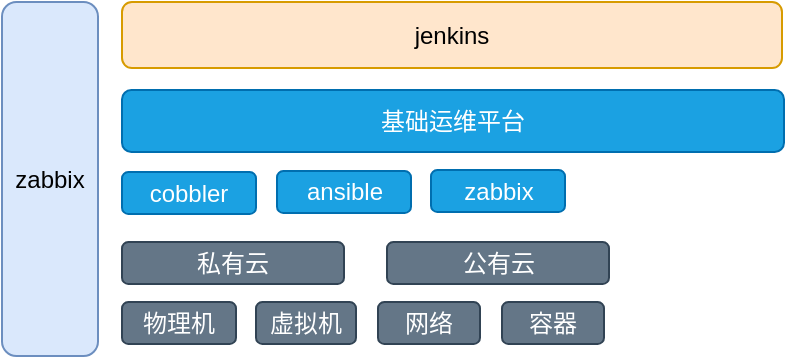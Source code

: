 <mxfile version="11.0.8" type="github"><diagram id="eNpLIeerkxVcPhdQ4eEN" name="Page-1"><mxGraphModel dx="981" dy="549" grid="0" gridSize="10" guides="1" tooltips="1" connect="1" arrows="1" fold="1" page="1" pageScale="1" pageWidth="827" pageHeight="1169" math="0" shadow="0"><root><mxCell id="0"/><mxCell id="1" parent="0"/><mxCell id="yvhFj4I6fQ2RQzIA6u81-1" value="私有云" style="rounded=1;whiteSpace=wrap;html=1;fillColor=#647687;strokeColor=#314354;fontColor=#ffffff;" vertex="1" parent="1"><mxGeometry x="325" y="395" width="111" height="21" as="geometry"/></mxCell><mxCell id="yvhFj4I6fQ2RQzIA6u81-2" value="基础运维平台" style="rounded=1;whiteSpace=wrap;html=1;fillColor=#1ba1e2;strokeColor=#006EAF;fontColor=#ffffff;" vertex="1" parent="1"><mxGeometry x="325" y="319" width="331" height="31" as="geometry"/></mxCell><mxCell id="yvhFj4I6fQ2RQzIA6u81-3" value="cobbler" style="rounded=1;whiteSpace=wrap;html=1;fillColor=#1ba1e2;strokeColor=#006EAF;fontColor=#ffffff;" vertex="1" parent="1"><mxGeometry x="325" y="360" width="67" height="21" as="geometry"/></mxCell><mxCell id="yvhFj4I6fQ2RQzIA6u81-4" value="ansible" style="rounded=1;whiteSpace=wrap;html=1;fillColor=#1ba1e2;strokeColor=#006EAF;fontColor=#ffffff;" vertex="1" parent="1"><mxGeometry x="402.5" y="359.5" width="67" height="21" as="geometry"/></mxCell><mxCell id="yvhFj4I6fQ2RQzIA6u81-5" value="zabbix" style="rounded=1;whiteSpace=wrap;html=1;fillColor=#1ba1e2;strokeColor=#006EAF;fontColor=#ffffff;" vertex="1" parent="1"><mxGeometry x="479.5" y="359" width="67" height="21" as="geometry"/></mxCell><mxCell id="yvhFj4I6fQ2RQzIA6u81-6" value="公有云" style="rounded=1;whiteSpace=wrap;html=1;fillColor=#647687;strokeColor=#314354;fontColor=#ffffff;" vertex="1" parent="1"><mxGeometry x="457.5" y="395" width="111" height="21" as="geometry"/></mxCell><mxCell id="yvhFj4I6fQ2RQzIA6u81-7" value="物理机" style="rounded=1;whiteSpace=wrap;html=1;fillColor=#647687;strokeColor=#314354;fontColor=#ffffff;" vertex="1" parent="1"><mxGeometry x="325" y="425" width="57" height="21" as="geometry"/></mxCell><mxCell id="yvhFj4I6fQ2RQzIA6u81-8" value="虚拟机" style="rounded=1;whiteSpace=wrap;html=1;fillColor=#647687;strokeColor=#314354;fontColor=#ffffff;" vertex="1" parent="1"><mxGeometry x="392" y="425" width="50" height="21" as="geometry"/></mxCell><mxCell id="yvhFj4I6fQ2RQzIA6u81-9" value="网络" style="rounded=1;whiteSpace=wrap;html=1;fillColor=#647687;strokeColor=#314354;fontColor=#ffffff;" vertex="1" parent="1"><mxGeometry x="453" y="425" width="51" height="21" as="geometry"/></mxCell><mxCell id="yvhFj4I6fQ2RQzIA6u81-10" value="jenkins" style="rounded=1;whiteSpace=wrap;html=1;fillColor=#ffe6cc;strokeColor=#d79b00;" vertex="1" parent="1"><mxGeometry x="325" y="275" width="330" height="33" as="geometry"/></mxCell><mxCell id="yvhFj4I6fQ2RQzIA6u81-11" value="zabbix" style="rounded=1;whiteSpace=wrap;html=1;fillColor=#dae8fc;strokeColor=#6c8ebf;" vertex="1" parent="1"><mxGeometry x="265" y="275" width="48" height="177" as="geometry"/></mxCell><mxCell id="yvhFj4I6fQ2RQzIA6u81-12" value="容器" style="rounded=1;whiteSpace=wrap;html=1;fillColor=#647687;strokeColor=#314354;fontColor=#ffffff;" vertex="1" parent="1"><mxGeometry x="515" y="425" width="51" height="21" as="geometry"/></mxCell></root></mxGraphModel></diagram></mxfile>